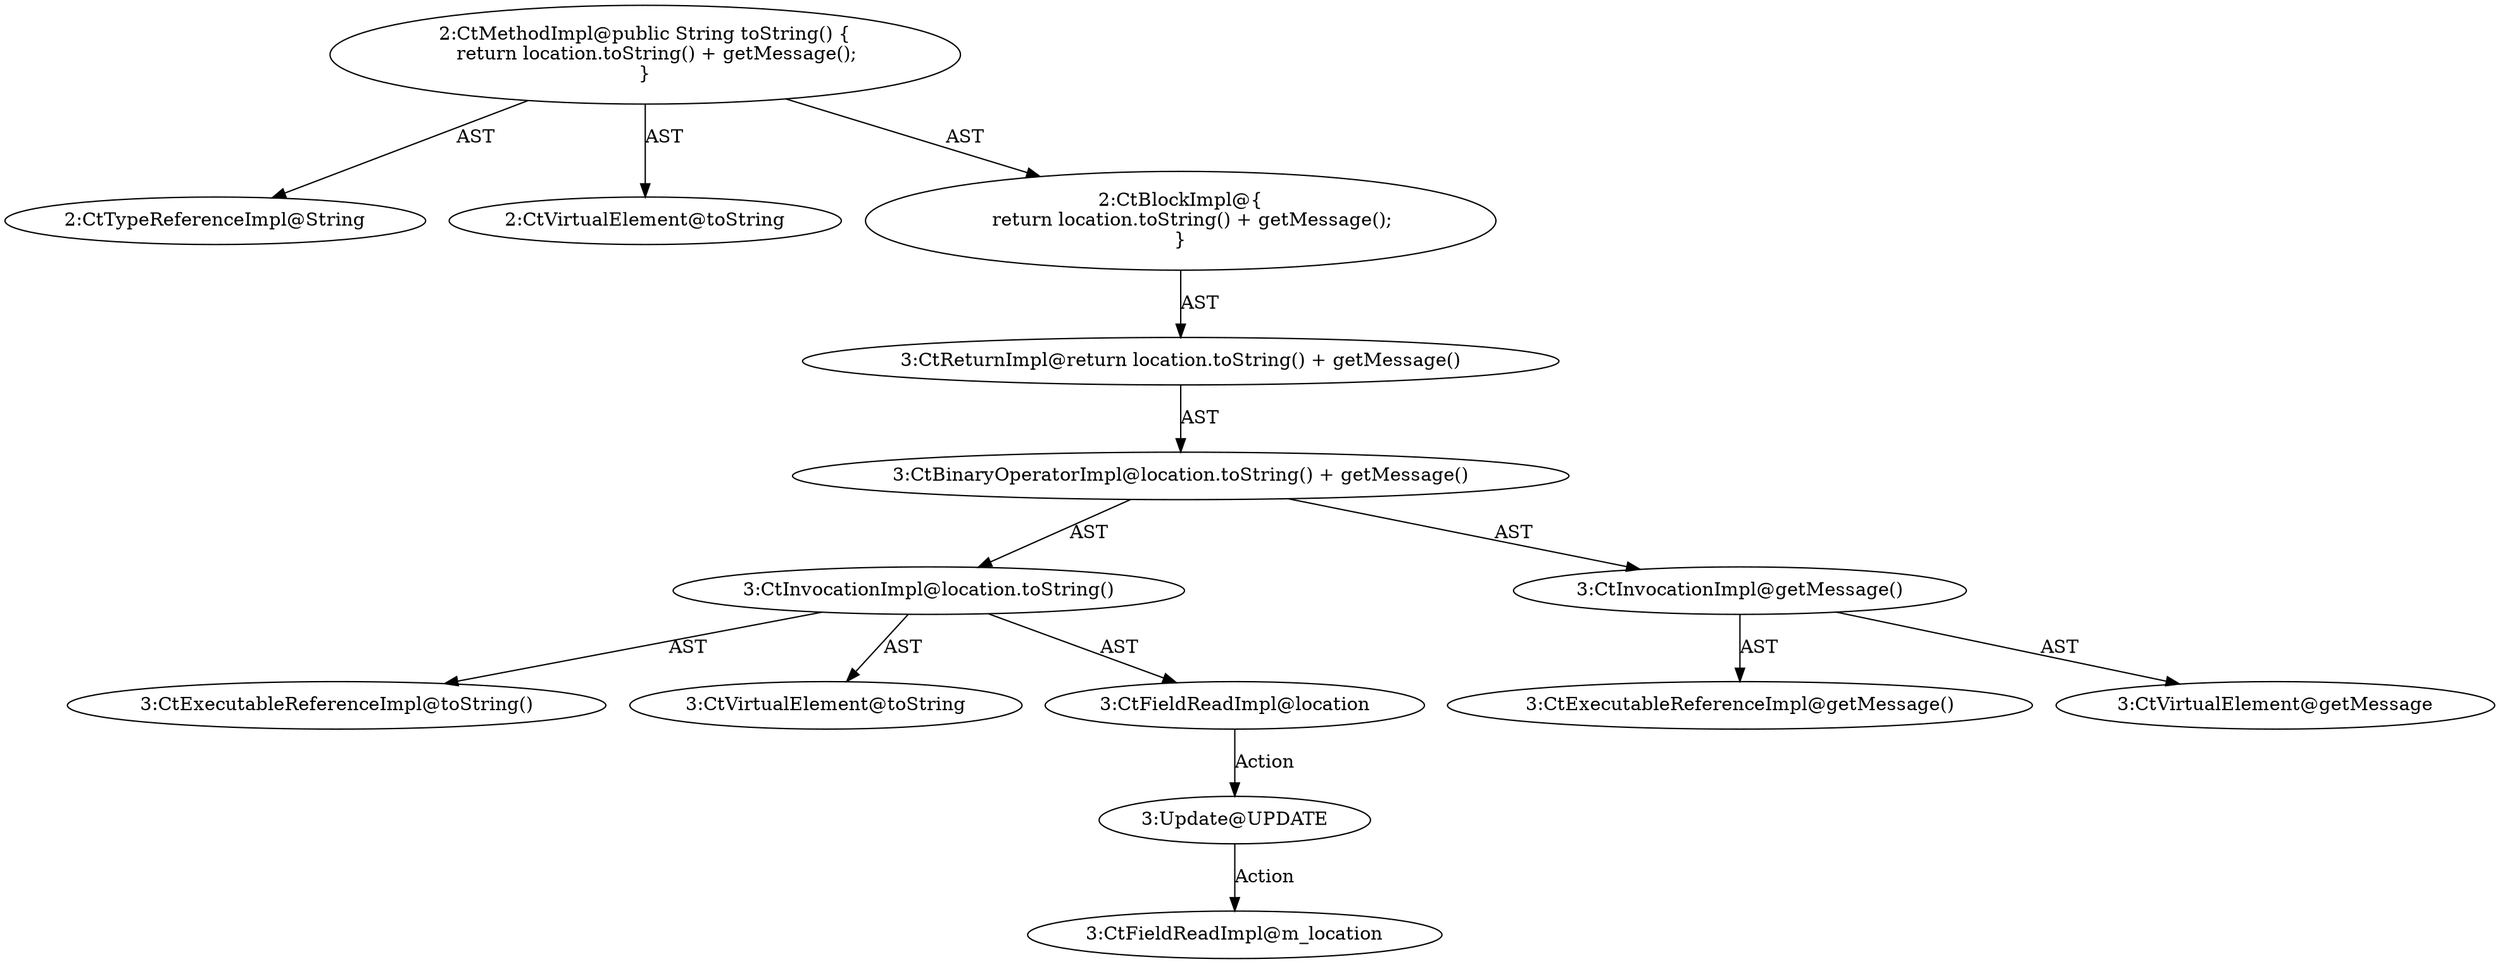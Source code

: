 digraph "toString#?" {
0 [label="2:CtTypeReferenceImpl@String" shape=ellipse]
1 [label="2:CtVirtualElement@toString" shape=ellipse]
2 [label="3:CtExecutableReferenceImpl@toString()" shape=ellipse]
3 [label="3:CtVirtualElement@toString" shape=ellipse]
4 [label="3:CtFieldReadImpl@location" shape=ellipse]
5 [label="3:CtInvocationImpl@location.toString()" shape=ellipse]
6 [label="3:CtExecutableReferenceImpl@getMessage()" shape=ellipse]
7 [label="3:CtVirtualElement@getMessage" shape=ellipse]
8 [label="3:CtInvocationImpl@getMessage()" shape=ellipse]
9 [label="3:CtBinaryOperatorImpl@location.toString() + getMessage()" shape=ellipse]
10 [label="3:CtReturnImpl@return location.toString() + getMessage()" shape=ellipse]
11 [label="2:CtBlockImpl@\{
    return location.toString() + getMessage();
\}" shape=ellipse]
12 [label="2:CtMethodImpl@public String toString() \{
    return location.toString() + getMessage();
\}" shape=ellipse]
13 [label="3:Update@UPDATE" shape=ellipse]
14 [label="3:CtFieldReadImpl@m_location" shape=ellipse]
4 -> 13 [label="Action"];
5 -> 3 [label="AST"];
5 -> 4 [label="AST"];
5 -> 2 [label="AST"];
8 -> 7 [label="AST"];
8 -> 6 [label="AST"];
9 -> 5 [label="AST"];
9 -> 8 [label="AST"];
10 -> 9 [label="AST"];
11 -> 10 [label="AST"];
12 -> 1 [label="AST"];
12 -> 0 [label="AST"];
12 -> 11 [label="AST"];
13 -> 14 [label="Action"];
}